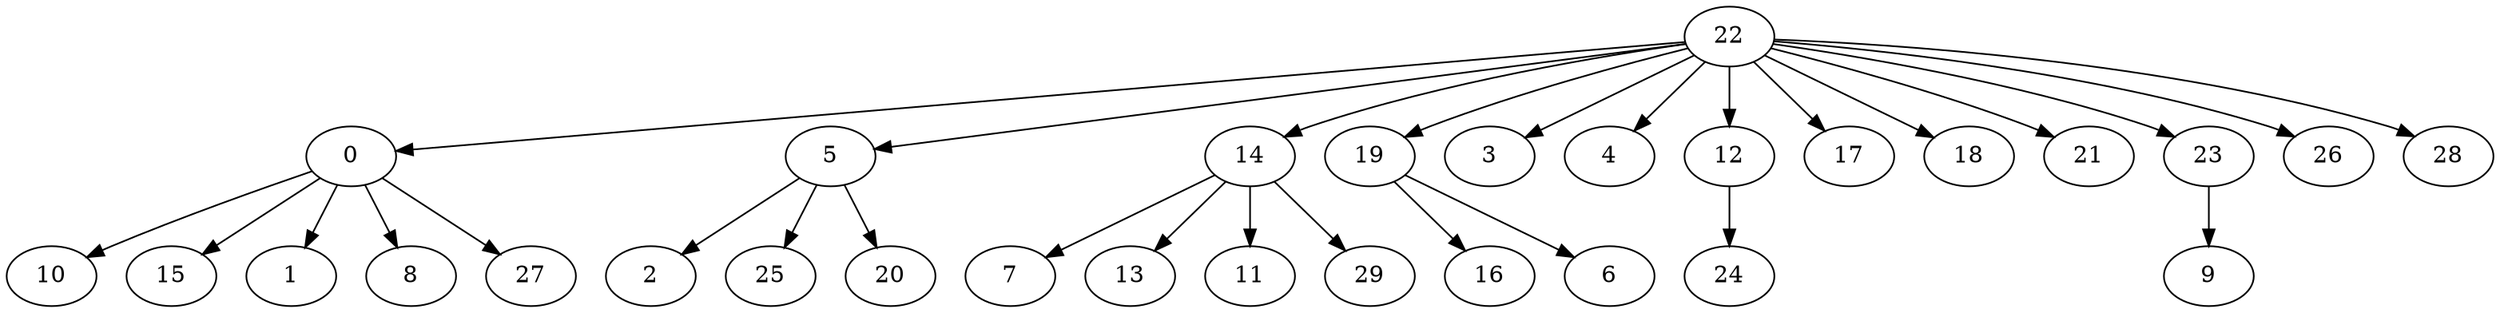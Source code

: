 digraph my_graph {
22 [label=22]
0 [label=0]
5 [label=5]
14 [label=14]
19 [label=19]
3 [label=3]
4 [label=4]
12 [label=12]
17 [label=17]
18 [label=18]
21 [label=21]
23 [label=23]
26 [label=26]
28 [label=28]
10 [label=10]
15 [label=15]
1 [label=1]
8 [label=8]
27 [label=27]
2 [label=2]
25 [label=25]
20 [label=20]
7 [label=7]
13 [label=13]
11 [label=11]
29 [label=29]
16 [label=16]
6 [label=6]
24 [label=24]
9 [label=9]
22->0
22->5
22->14
22->19
22->3
22->4
22->12
22->17
22->18
22->21
22->23
22->26
22->28
0->10
0->15
0->1
0->8
0->27
5->2
5->25
5->20
14->7
14->13
14->11
14->29
19->16
19->6
12->24
23->9
}